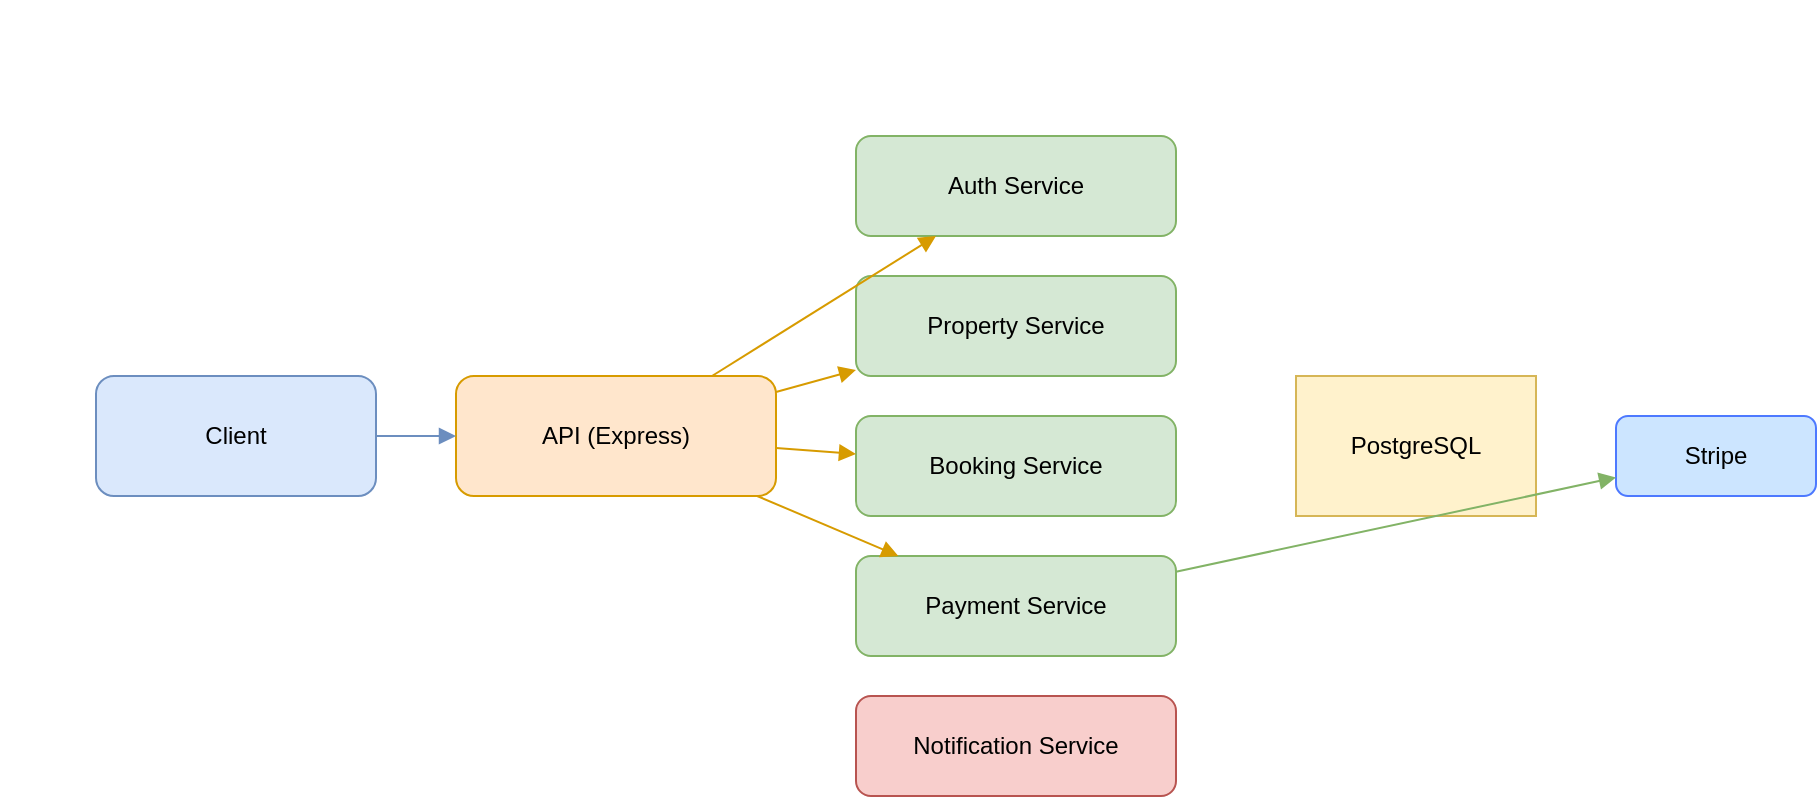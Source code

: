 <mxfile version="20.3.0">
  <diagram id="simple" name="Simple">
    <mxGraphModel dx="1100" dy="700" grid="1" gridSize="10" guides="1" tooltips="1" connect="1" arrows="1" page="1" pageScale="1" pageWidth="1920" pageHeight="1080">
      <root>
        <mxCell id="0"/><mxCell id="1" parent="0"/>
        <mxCell id="client" value="Client" style="rounded=1;whiteSpace=wrap;html=1;fillColor=#dae8fc;strokeColor=#6c8ebf;" vertex="1" parent="1"><mxGeometry x="40" y="180" width="140" height="60" as="geometry"/></mxCell>
        <mxCell id="api" value="API (Express)" style="rounded=1;whiteSpace=wrap;html=1;fillColor=#ffe6cc;strokeColor=#d79b00;" vertex="1" parent="1"><mxGeometry x="220" y="180" width="160" height="60" as="geometry"/></mxCell>
        <mxCell id="auth" value="Auth Service" style="rounded=1;whiteSpace=wrap;html=1;fillColor=#d5e8d4;strokeColor=#82b366;" vertex="1" parent="1"><mxGeometry x="420" y="60" width="160" height="50" as="geometry"/></mxCell>
        <mxCell id="property" value="Property Service" style="rounded=1;whiteSpace=wrap;html=1;fillColor=#d5e8d4;strokeColor=#82b366;" vertex="1" parent="1"><mxGeometry x="420" y="130" width="160" height="50" as="geometry"/></mxCell>
        <mxCell id="booking" value="Booking Service" style="rounded=1;whiteSpace=wrap;html=1;fillColor=#d5e8d4;strokeColor=#82b366;" vertex="1" parent="1"><mxGeometry x="420" y="200" width="160" height="50" as="geometry"/></mxCell>
        <mxCell id="payment" value="Payment Service" style="rounded=1;whiteSpace=wrap;html=1;fillColor=#d5e8d4;strokeColor=#82b366;" vertex="1" parent="1"><mxGeometry x="420" y="270" width="160" height="50" as="geometry"/></mxCell>
        <mxCell id="notify" value="Notification Service" style="rounded=1;whiteSpace=wrap;html=1;fillColor=#f8cecc;strokeColor=#b85450;" vertex="1" parent="1"><mxGeometry x="420" y="340" width="160" height="50" as="geometry"/></mxCell>
        <mxCell id="db" value="PostgreSQL" style="shape=database;whiteSpace=wrap;html=1;fillColor=#fff2cc;strokeColor=#d6b656;" vertex="1" parent="1"><mxGeometry x="640" y="180" width="120" height="70" as="geometry"/></mxCell>
        <mxCell id="stripe" value="Stripe" style="rounded=1;whiteSpace=wrap;html=1;fillColor=#cce5ff;strokeColor=#4d79ff;" vertex="1" parent="1"><mxGeometry x="800" y="200" width="100" height="40" as="geometry"/></mxCell>
        <mxCell id="e1" edge="1" source="client" target="api" style="endArrow=block;strokeColor=#6c8ebf;" parent="1"><mxGeometry relative="1" as="geometry"/></mxCell>
        <mxCell id="e2" edge="1" source="api" target="auth" style="endArrow=block;strokeColor=#d79b00;" parent="1"><mxGeometry relative="1" as="geometry"/></mxCell>
        <mxCell id="e3" edge="1" source="api" target="property" style="endArrow=block;strokeColor=#d79b00;" parent="1"><mxGeometry relative="1" as="geometry"/></mxCell>
        <mxCell id="e4" edge="1" source="api" target="booking" style="endArrow=block;strokeColor=#d79b00;" parent="1"><mxGeometry relative="1" as="geometry"/></mxCell>
        <mxCell id="e5" edge="1" source="api" target="payment" style="endArrow=block;strokeColor=#d79b00;" parent="1"><mxGeometry relative="1" as="geometry"/></mxCell>
        <mxCell id="e6" edge="1" source="payment" target="stripe" style="endArrow=block;strokeColor=#82b366;" parent="1"><mxGeometry relative="1" as="geometry"/></mxCell>
        <mxCell id="e7" edge="1" source="property" target="db" style="endArrow=block;strokeColor=#82b366;" parent="1"><mxGeometry relative="1"as="geometry"/></mxCell>
        <mxCell id="e8" edge="1" source="booking" target="db" style="endArrow=block;strokeColor=#82b366;" parent="1"><mxGeometry relative="1" as="geometry"/></mxCell>
        <mxCell id="e9" edge="1" source="payment" target="db" style="endArrow=block;strokeColor=#82b366;" parent="1"><mxGeometry relative="1" as="geometry"/></mxCell>
      </root>
    </mxGraphModel>
  </diagram>
</mxfile>
